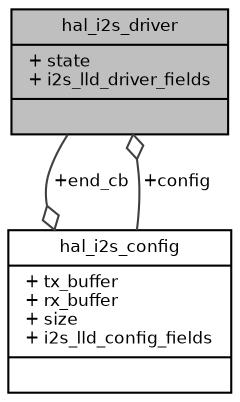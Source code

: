 digraph "hal_i2s_driver"
{
  bgcolor="transparent";
  edge [fontname="Helvetica",fontsize="8",labelfontname="Helvetica",labelfontsize="8"];
  node [fontname="Helvetica",fontsize="8",shape=record];
  Node1 [label="{hal_i2s_driver\n|+ state\l+ i2s_lld_driver_fields\l|}",height=0.2,width=0.4,color="black", fillcolor="grey75", style="filled", fontcolor="black"];
  Node2 -> Node1 [color="grey25",fontsize="8",style="solid",label=" +config" ,arrowhead="odiamond",fontname="Helvetica"];
  Node2 [label="{hal_i2s_config\n|+ tx_buffer\l+ rx_buffer\l+ size\l+ i2s_lld_config_fields\l|}",height=0.2,width=0.4,color="black",URL="$structhal__i2s__config.html",tooltip="Driver configuration structure. "];
  Node1 -> Node2 [color="grey25",fontsize="8",style="solid",label=" +end_cb" ,arrowhead="odiamond",fontname="Helvetica"];
}
